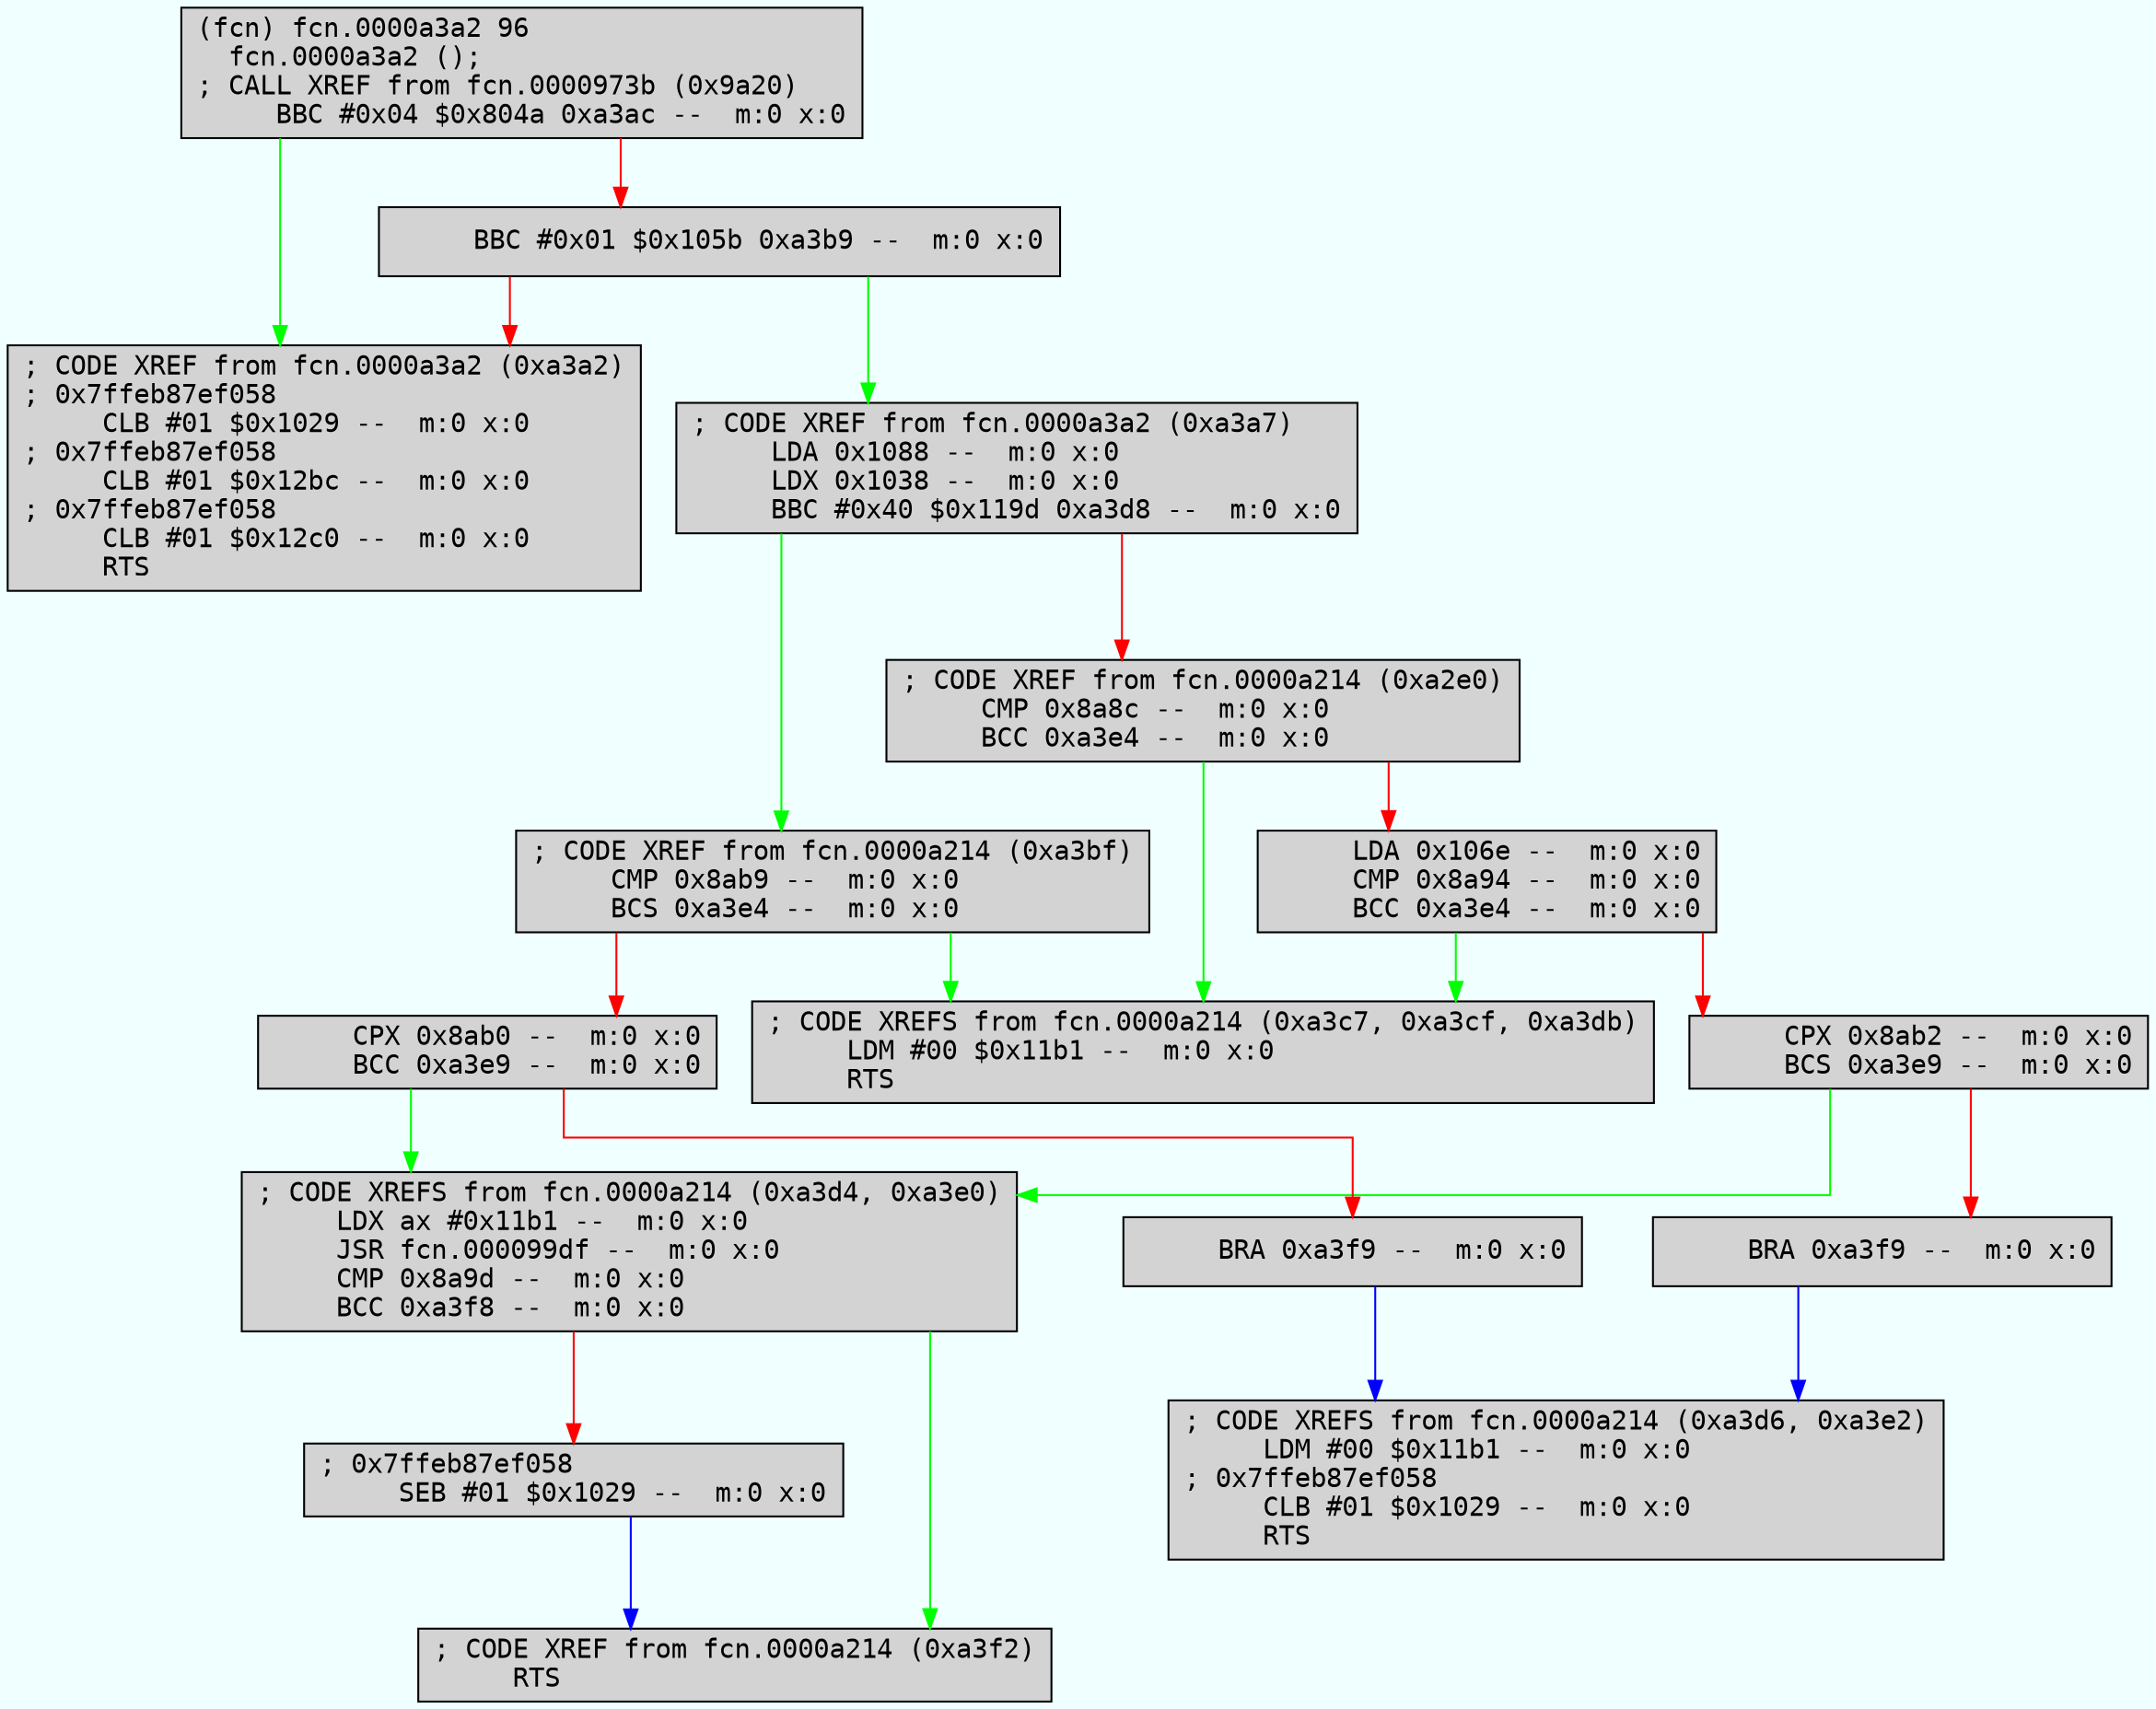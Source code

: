 digraph code {
	graph [bgcolor=azure fontsize=8 fontname="Courier" splines="ortho"];
	node [fillcolor=gray style=filled shape=box];
	edge [arrowhead="normal"];
	"0x0000a3a2" -> "0x0000a3ac" [color="green"];
	"0x0000a3a2" -> "0x0000a3a7" [color="red"];
 "0x0000a3a2" [fillcolor="lightgray",color="black", fontname="Courier", label="(fcn) fcn.0000a3a2 96\l  fcn.0000a3a2 ();\l; CALL XREF from fcn.0000973b (0x9a20)\l     BBC #0x04 $0x804a 0xa3ac --  m:0 x:0\l", URL="fcn.0000a3a2/0x0000a3a2"]
	"0x0000a3a7" -> "0x0000a3b9" [color="green"];
	"0x0000a3a7" -> "0x0000a3ac" [color="red"];
 "0x0000a3a7" [fillcolor="lightgray",color="black", fontname="Courier", label="     BBC #0x01 $0x105b 0xa3b9 --  m:0 x:0\l", URL="fcn.0000a3a2/0x0000a3a7"]
 "0x0000a3ac" [fillcolor="lightgray",color="black", fontname="Courier", label="; CODE XREF from fcn.0000a3a2 (0xa3a2)\l; 0x7ffeb87ef058\l     CLB #01 $0x1029 --  m:0 x:0\l; 0x7ffeb87ef058\l     CLB #01 $0x12bc --  m:0 x:0\l; 0x7ffeb87ef058\l     CLB #01 $0x12c0 --  m:0 x:0\l     RTS\l", URL="fcn.0000a3a2/0x0000a3ac"]
	"0x0000a3b9" -> "0x0000a3d8" [color="green"];
	"0x0000a3b9" -> "0x0000a3c4" [color="red"];
 "0x0000a3b9" [fillcolor="lightgray",color="black", fontname="Courier", label="; CODE XREF from fcn.0000a3a2 (0xa3a7)\l     LDA 0x1088 --  m:0 x:0\l     LDX 0x1038 --  m:0 x:0\l     BBC #0x40 $0x119d 0xa3d8 --  m:0 x:0\l", URL="fcn.0000a3a2/0x0000a3b9"]
	"0x0000a3c4" -> "0x0000a3e4" [color="green"];
	"0x0000a3c4" -> "0x0000a3c9" [color="red"];
 "0x0000a3c4" [fillcolor="lightgray",color="black", fontname="Courier", label="; CODE XREF from fcn.0000a214 (0xa2e0)\l     CMP 0x8a8c --  m:0 x:0\l     BCC 0xa3e4 --  m:0 x:0\l", URL="fcn.0000a3a2/0x0000a3c4"]
	"0x0000a3c9" -> "0x0000a3e4" [color="green"];
	"0x0000a3c9" -> "0x0000a3d1" [color="red"];
 "0x0000a3c9" [fillcolor="lightgray",color="black", fontname="Courier", label="     LDA 0x106e --  m:0 x:0\l     CMP 0x8a94 --  m:0 x:0\l     BCC 0xa3e4 --  m:0 x:0\l", URL="fcn.0000a3a2/0x0000a3c9"]
	"0x0000a3d1" -> "0x0000a3e9" [color="green"];
	"0x0000a3d1" -> "0x0000a3d6" [color="red"];
 "0x0000a3d1" [fillcolor="lightgray",color="black", fontname="Courier", label="     CPX 0x8ab2 --  m:0 x:0\l     BCS 0xa3e9 --  m:0 x:0\l", URL="fcn.0000a3a2/0x0000a3d1"]
	"0x0000a3d6" -> "0x0000a3f9" [color="blue"];
 "0x0000a3d6" [fillcolor="lightgray",color="black", fontname="Courier", label="     BRA 0xa3f9 --  m:0 x:0\l", URL="fcn.0000a3a2/0x0000a3d6"]
	"0x0000a3d8" -> "0x0000a3e4" [color="green"];
	"0x0000a3d8" -> "0x0000a3dd" [color="red"];
 "0x0000a3d8" [fillcolor="lightgray",color="black", fontname="Courier", label="; CODE XREF from fcn.0000a214 (0xa3bf)\l     CMP 0x8ab9 --  m:0 x:0\l     BCS 0xa3e4 --  m:0 x:0\l", URL="fcn.0000a3a2/0x0000a3d8"]
	"0x0000a3dd" -> "0x0000a3e9" [color="green"];
	"0x0000a3dd" -> "0x0000a3e2" [color="red"];
 "0x0000a3dd" [fillcolor="lightgray",color="black", fontname="Courier", label="     CPX 0x8ab0 --  m:0 x:0\l     BCC 0xa3e9 --  m:0 x:0\l", URL="fcn.0000a3a2/0x0000a3dd"]
	"0x0000a3e2" -> "0x0000a3f9" [color="blue"];
 "0x0000a3e2" [fillcolor="lightgray",color="black", fontname="Courier", label="     BRA 0xa3f9 --  m:0 x:0\l", URL="fcn.0000a3a2/0x0000a3e2"]
 "0x0000a3e4" [fillcolor="lightgray",color="black", fontname="Courier", label="; CODE XREFS from fcn.0000a214 (0xa3c7, 0xa3cf, 0xa3db)\l     LDM #00 $0x11b1 --  m:0 x:0\l     RTS\l", URL="fcn.0000a3a2/0x0000a3e4"]
	"0x0000a3e9" -> "0x0000a3f8" [color="green"];
	"0x0000a3e9" -> "0x0000a3f4" [color="red"];
 "0x0000a3e9" [fillcolor="lightgray",color="black", fontname="Courier", label="; CODE XREFS from fcn.0000a214 (0xa3d4, 0xa3e0)\l     LDX ax #0x11b1 --  m:0 x:0\l     JSR fcn.000099df --  m:0 x:0\l     CMP 0x8a9d --  m:0 x:0\l     BCC 0xa3f8 --  m:0 x:0\l", URL="fcn.0000a3a2/0x0000a3e9"]
	"0x0000a3f4" -> "0x0000a3f8" [color="blue"];
 "0x0000a3f4" [fillcolor="lightgray",color="black", fontname="Courier", label="; 0x7ffeb87ef058\l     SEB #01 $0x1029 --  m:0 x:0\l", URL="fcn.0000a3a2/0x0000a3f4"]
 "0x0000a3f8" [fillcolor="lightgray",color="black", fontname="Courier", label="; CODE XREF from fcn.0000a214 (0xa3f2)\l     RTS\l", URL="fcn.0000a3a2/0x0000a3f8"]
 "0x0000a3f9" [fillcolor="lightgray",color="black", fontname="Courier", label="; CODE XREFS from fcn.0000a214 (0xa3d6, 0xa3e2)\l     LDM #00 $0x11b1 --  m:0 x:0\l; 0x7ffeb87ef058\l     CLB #01 $0x1029 --  m:0 x:0\l     RTS\l", URL="fcn.0000a3a2/0x0000a3f9"]
}
